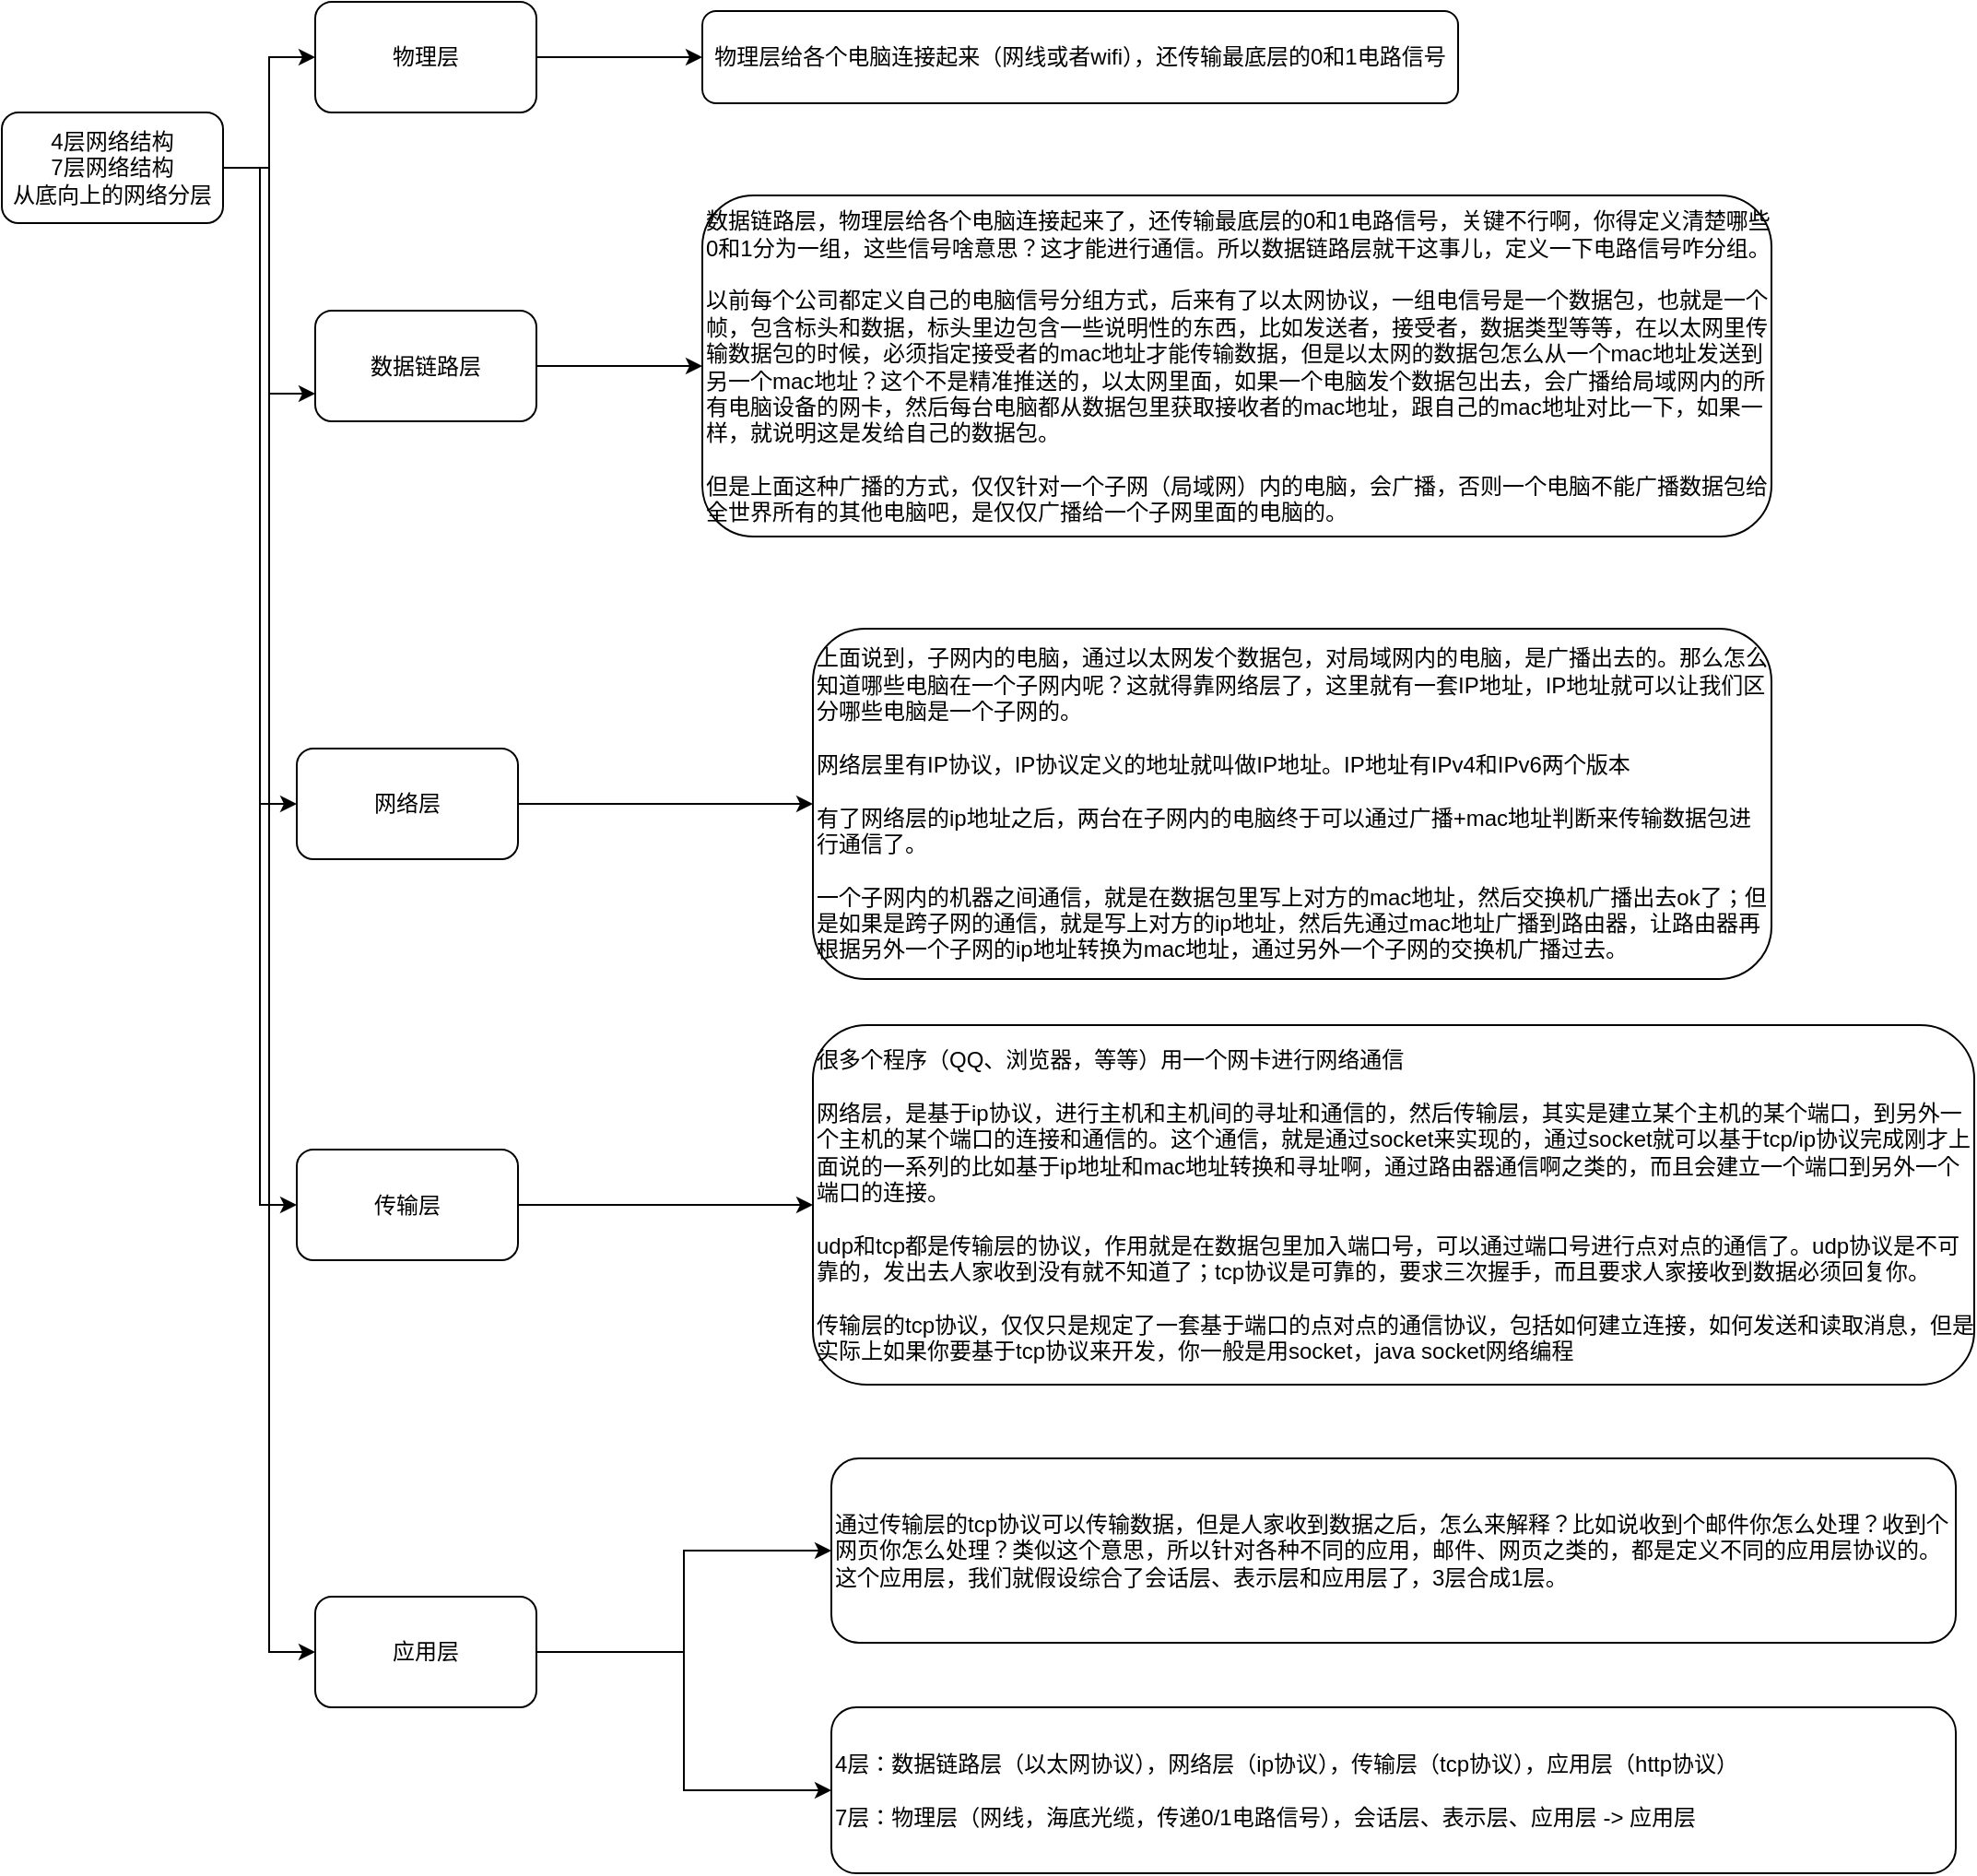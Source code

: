 <mxfile version="14.4.3" type="github">
  <diagram id="bMwFym-hlDFemxBoZi8h" name="Page-1">
    <mxGraphModel dx="998" dy="678" grid="1" gridSize="10" guides="1" tooltips="1" connect="1" arrows="1" fold="1" page="1" pageScale="1" pageWidth="827" pageHeight="1169" math="0" shadow="0">
      <root>
        <mxCell id="0" />
        <mxCell id="1" parent="0" />
        <mxCell id="GZBw23n20FDLDAzGsvCB-3" style="edgeStyle=orthogonalEdgeStyle;rounded=0;orthogonalLoop=1;jettySize=auto;html=1;" parent="1" source="GZBw23n20FDLDAzGsvCB-1" target="GZBw23n20FDLDAzGsvCB-2" edge="1">
          <mxGeometry relative="1" as="geometry" />
        </mxCell>
        <mxCell id="loJ7woKKY6Tc8nl-rran-2" style="edgeStyle=orthogonalEdgeStyle;rounded=0;orthogonalLoop=1;jettySize=auto;html=1;entryX=0;entryY=0.75;entryDx=0;entryDy=0;" edge="1" parent="1" source="GZBw23n20FDLDAzGsvCB-1" target="loJ7woKKY6Tc8nl-rran-1">
          <mxGeometry relative="1" as="geometry" />
        </mxCell>
        <mxCell id="loJ7woKKY6Tc8nl-rran-7" style="edgeStyle=orthogonalEdgeStyle;rounded=0;orthogonalLoop=1;jettySize=auto;html=1;entryX=0;entryY=0.5;entryDx=0;entryDy=0;" edge="1" parent="1" source="GZBw23n20FDLDAzGsvCB-1" target="loJ7woKKY6Tc8nl-rran-6">
          <mxGeometry relative="1" as="geometry" />
        </mxCell>
        <mxCell id="loJ7woKKY6Tc8nl-rran-10" style="edgeStyle=orthogonalEdgeStyle;rounded=0;orthogonalLoop=1;jettySize=auto;html=1;entryX=0;entryY=0.5;entryDx=0;entryDy=0;" edge="1" parent="1" source="GZBw23n20FDLDAzGsvCB-1" target="loJ7woKKY6Tc8nl-rran-9">
          <mxGeometry relative="1" as="geometry" />
        </mxCell>
        <mxCell id="loJ7woKKY6Tc8nl-rran-14" style="edgeStyle=orthogonalEdgeStyle;rounded=0;orthogonalLoop=1;jettySize=auto;html=1;entryX=0;entryY=0.5;entryDx=0;entryDy=0;" edge="1" parent="1" source="GZBw23n20FDLDAzGsvCB-1" target="loJ7woKKY6Tc8nl-rran-13">
          <mxGeometry relative="1" as="geometry" />
        </mxCell>
        <mxCell id="GZBw23n20FDLDAzGsvCB-1" value="4层网络结构&lt;br&gt;7层网络结构&lt;br&gt;从底向上的网络分层" style="rounded=1;whiteSpace=wrap;html=1;" parent="1" vertex="1">
          <mxGeometry x="20" y="140" width="120" height="60" as="geometry" />
        </mxCell>
        <mxCell id="GZBw23n20FDLDAzGsvCB-5" value="" style="edgeStyle=orthogonalEdgeStyle;rounded=0;orthogonalLoop=1;jettySize=auto;html=1;" parent="1" source="GZBw23n20FDLDAzGsvCB-2" target="GZBw23n20FDLDAzGsvCB-4" edge="1">
          <mxGeometry relative="1" as="geometry" />
        </mxCell>
        <mxCell id="GZBw23n20FDLDAzGsvCB-2" value="物理层" style="rounded=1;whiteSpace=wrap;html=1;" parent="1" vertex="1">
          <mxGeometry x="190" y="80" width="120" height="60" as="geometry" />
        </mxCell>
        <mxCell id="GZBw23n20FDLDAzGsvCB-4" value="物理层给各个电脑连接起来（网线或者wifi），还传输最底层的0和1电路信号" style="rounded=1;whiteSpace=wrap;html=1;" parent="1" vertex="1">
          <mxGeometry x="400" y="85" width="410" height="50" as="geometry" />
        </mxCell>
        <mxCell id="loJ7woKKY6Tc8nl-rran-4" value="" style="edgeStyle=orthogonalEdgeStyle;rounded=0;orthogonalLoop=1;jettySize=auto;html=1;" edge="1" parent="1" source="loJ7woKKY6Tc8nl-rran-1" target="loJ7woKKY6Tc8nl-rran-3">
          <mxGeometry relative="1" as="geometry" />
        </mxCell>
        <mxCell id="loJ7woKKY6Tc8nl-rran-1" value="数据链路层" style="rounded=1;whiteSpace=wrap;html=1;" vertex="1" parent="1">
          <mxGeometry x="190" y="247.5" width="120" height="60" as="geometry" />
        </mxCell>
        <mxCell id="loJ7woKKY6Tc8nl-rran-3" value="数据链路层，物理层给各个电脑连接起来了，还传输最底层的0和1电路信号，关键不行啊，你得定义清楚哪些0和1分为一组，这些信号啥意思？这才能进行通信。所以数据链路层就干这事儿，定义一下电路信号咋分组。&lt;br&gt;&lt;br&gt;以前每个公司都定义自己的电脑信号分组方式，后来有了以太网协议，一组电信号是一个数据包，也就是一个帧，包含标头和数据，标头里边包含一些说明性的东西，比如发送者，接受者，数据类型等等，在以太网里传输数据包的时候，必须指定接受者的mac地址才能传输数据，&lt;span&gt;但是以太网的数据包怎么从一个mac地址发送到另一个mac地址？这个不是精准推送的，以太网里面，如果一个电脑发个数据包出去，会广播给局域网内的所有电脑设备的网卡，然后每台电脑都从数据包里获取接收者的mac地址，跟自己的mac地址对比一下，如果一样，就说明这是发给自己的数据包。&lt;/span&gt;&lt;div&gt;&lt;br&gt;&lt;/div&gt;&lt;div&gt;但是上面这种广播的方式，仅仅针对一个子网（局域网）内的电脑，会广播，否则一个电脑不能广播数据包给全世界所有的其他电脑吧，是仅仅广播给一个子网里面的电脑的。&lt;/div&gt;" style="rounded=1;whiteSpace=wrap;html=1;align=left;" vertex="1" parent="1">
          <mxGeometry x="400" y="185" width="580" height="185" as="geometry" />
        </mxCell>
        <mxCell id="loJ7woKKY6Tc8nl-rran-5" value="上面说到，子网内的电脑，通过以太网发个数据包，对局域网内的电脑，是广播出去的。那么怎么知道哪些电脑在一个子网内呢？这就得靠网络层了，这里就有一套IP地址，IP地址就可以让我们区分哪些电脑是一个子网的。&lt;br&gt;&lt;br&gt;网络层里有IP协议，IP协议定义的地址就叫做IP地址。IP地址有IPv4和IPv6两个版本&lt;br&gt;&lt;br&gt;有了网络层的ip地址之后，两台在子网内的电脑终于可以通过广播+mac地址判断来传输数据包进行通信了。&lt;br&gt;&lt;br&gt;一个子网内的机器之间通信，就是在数据包里写上对方的mac地址，然后交换机广播出去ok了；但是如果是跨子网的通信，就是写上对方的ip地址，然后先通过mac地址广播到路由器，让路由器再根据另外一个子网的ip地址转换为mac地址，通过另外一个子网的交换机广播过去。" style="rounded=1;whiteSpace=wrap;html=1;align=left;" vertex="1" parent="1">
          <mxGeometry x="460" y="420" width="520" height="190" as="geometry" />
        </mxCell>
        <mxCell id="loJ7woKKY6Tc8nl-rran-8" style="edgeStyle=orthogonalEdgeStyle;rounded=0;orthogonalLoop=1;jettySize=auto;html=1;" edge="1" parent="1" source="loJ7woKKY6Tc8nl-rran-6" target="loJ7woKKY6Tc8nl-rran-5">
          <mxGeometry relative="1" as="geometry" />
        </mxCell>
        <mxCell id="loJ7woKKY6Tc8nl-rran-6" value="网络层" style="rounded=1;whiteSpace=wrap;html=1;" vertex="1" parent="1">
          <mxGeometry x="180" y="485" width="120" height="60" as="geometry" />
        </mxCell>
        <mxCell id="loJ7woKKY6Tc8nl-rran-12" style="edgeStyle=orthogonalEdgeStyle;rounded=0;orthogonalLoop=1;jettySize=auto;html=1;entryX=0;entryY=0.5;entryDx=0;entryDy=0;" edge="1" parent="1" source="loJ7woKKY6Tc8nl-rran-9" target="loJ7woKKY6Tc8nl-rran-11">
          <mxGeometry relative="1" as="geometry" />
        </mxCell>
        <mxCell id="loJ7woKKY6Tc8nl-rran-9" value="传输层" style="rounded=1;whiteSpace=wrap;html=1;align=center;" vertex="1" parent="1">
          <mxGeometry x="180" y="702.5" width="120" height="60" as="geometry" />
        </mxCell>
        <mxCell id="loJ7woKKY6Tc8nl-rran-11" value="很多个程序（QQ、浏览器，等等）用一个网卡进行网络通信&lt;br&gt;&lt;br&gt;网络层，是基于ip协议，进行主机和主机间的寻址和通信的，然后传输层，其实是建立某个主机的某个端口，到另外一个主机的某个端口的连接和通信的。这个通信，就是通过socket来实现的，通过socket就可以基于tcp/ip协议完成刚才上面说的一系列的比如基于ip地址和mac地址转换和寻址啊，通过路由器通信啊之类的，而且会建立一个端口到另外一个端口的连接。&lt;br&gt;&lt;br&gt;&lt;div&gt;udp和tcp都是传输层的协议，作用就是在数据包里加入端口号，可以通过端口号进行点对点的通信了。udp协议是不可靠的，发出去人家收到没有就不知道了；tcp协议是可靠的，要求三次握手，而且要求人家接收到数据必须回复你。&lt;/div&gt;&lt;div&gt;&lt;br&gt;&lt;/div&gt;&lt;div&gt;传输层的tcp协议，仅仅只是规定了一套基于端口的点对点的通信协议，包括如何建立连接，如何发送和读取消息，但是实际上如果你要基于tcp协议来开发，你一般是用socket，java socket网络编程&lt;/div&gt;" style="rounded=1;whiteSpace=wrap;html=1;align=left;" vertex="1" parent="1">
          <mxGeometry x="460" y="635" width="630" height="195" as="geometry" />
        </mxCell>
        <mxCell id="loJ7woKKY6Tc8nl-rran-16" style="edgeStyle=orthogonalEdgeStyle;rounded=0;orthogonalLoop=1;jettySize=auto;html=1;entryX=0;entryY=0.5;entryDx=0;entryDy=0;" edge="1" parent="1" source="loJ7woKKY6Tc8nl-rran-13" target="loJ7woKKY6Tc8nl-rran-15">
          <mxGeometry relative="1" as="geometry" />
        </mxCell>
        <mxCell id="loJ7woKKY6Tc8nl-rran-18" style="edgeStyle=orthogonalEdgeStyle;rounded=0;orthogonalLoop=1;jettySize=auto;html=1;entryX=0;entryY=0.5;entryDx=0;entryDy=0;" edge="1" parent="1" source="loJ7woKKY6Tc8nl-rran-13" target="loJ7woKKY6Tc8nl-rran-17">
          <mxGeometry relative="1" as="geometry" />
        </mxCell>
        <mxCell id="loJ7woKKY6Tc8nl-rran-13" value="应用层" style="rounded=1;whiteSpace=wrap;html=1;align=center;" vertex="1" parent="1">
          <mxGeometry x="190" y="945" width="120" height="60" as="geometry" />
        </mxCell>
        <mxCell id="loJ7woKKY6Tc8nl-rran-15" value="通过传输层的tcp协议可以传输数据，但是人家收到数据之后，怎么来解释？比如说收到个邮件你怎么处理？收到个网页你怎么处理？类似这个意思，所以针对各种不同的应用，邮件、网页之类的，都是定义不同的应用层协议的。这个应用层，我们就假设综合了会话层、表示层和应用层了，3层合成1层。" style="rounded=1;whiteSpace=wrap;html=1;align=left;" vertex="1" parent="1">
          <mxGeometry x="470" y="870" width="610" height="100" as="geometry" />
        </mxCell>
        <mxCell id="loJ7woKKY6Tc8nl-rran-17" value="&lt;span&gt;4层：数据链路层（以太网协议），网络层（ip协议），传输层（tcp协议），应用层（http协议）&lt;/span&gt;&lt;div&gt;&lt;br&gt;&lt;/div&gt;&lt;div&gt;7层：物理层（网线，海底光缆，传递0/1电路信号），会话层、表示层、应用层 -&amp;gt; 应用层&lt;/div&gt;" style="rounded=1;whiteSpace=wrap;html=1;align=left;" vertex="1" parent="1">
          <mxGeometry x="470" y="1005" width="610" height="90" as="geometry" />
        </mxCell>
      </root>
    </mxGraphModel>
  </diagram>
</mxfile>
